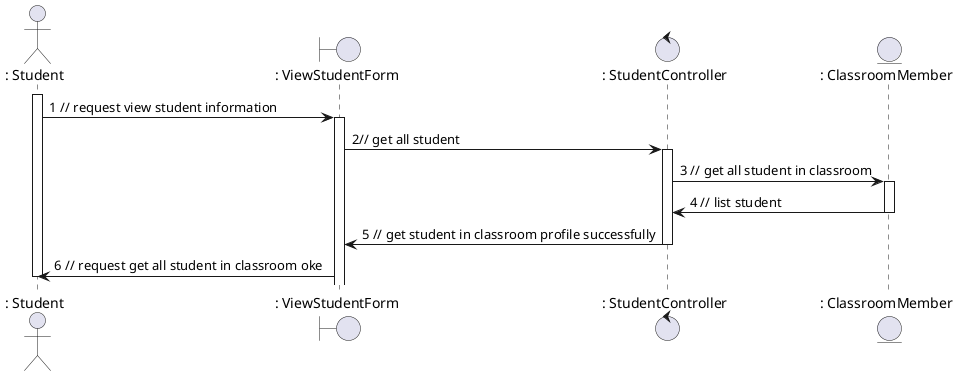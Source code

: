 @startuml viewStudent

actor ": Student"
boundary ": ViewStudentForm"
control ": StudentController"
entity ": ClassroomMember"

activate ": Student"
": Student" -> ": ViewStudentForm": 1 // request view student information
activate ": ViewStudentForm"
": ViewStudentForm" -> ": StudentController": 2// get all student
activate ": StudentController"
": StudentController" -> ": ClassroomMember": 3 // get all student in classroom
activate ": ClassroomMember"
": ClassroomMember" -> ": StudentController": 4 // list student
deactivate ": ClassroomMember"
": StudentController" -> ": ViewStudentForm": 5 // get student in classroom profile successfully
deactivate ": StudentController"
": ViewStudentForm" -> ": Student": 6 // request get all student in classroom oke
deactivate ": Student"

@enduml